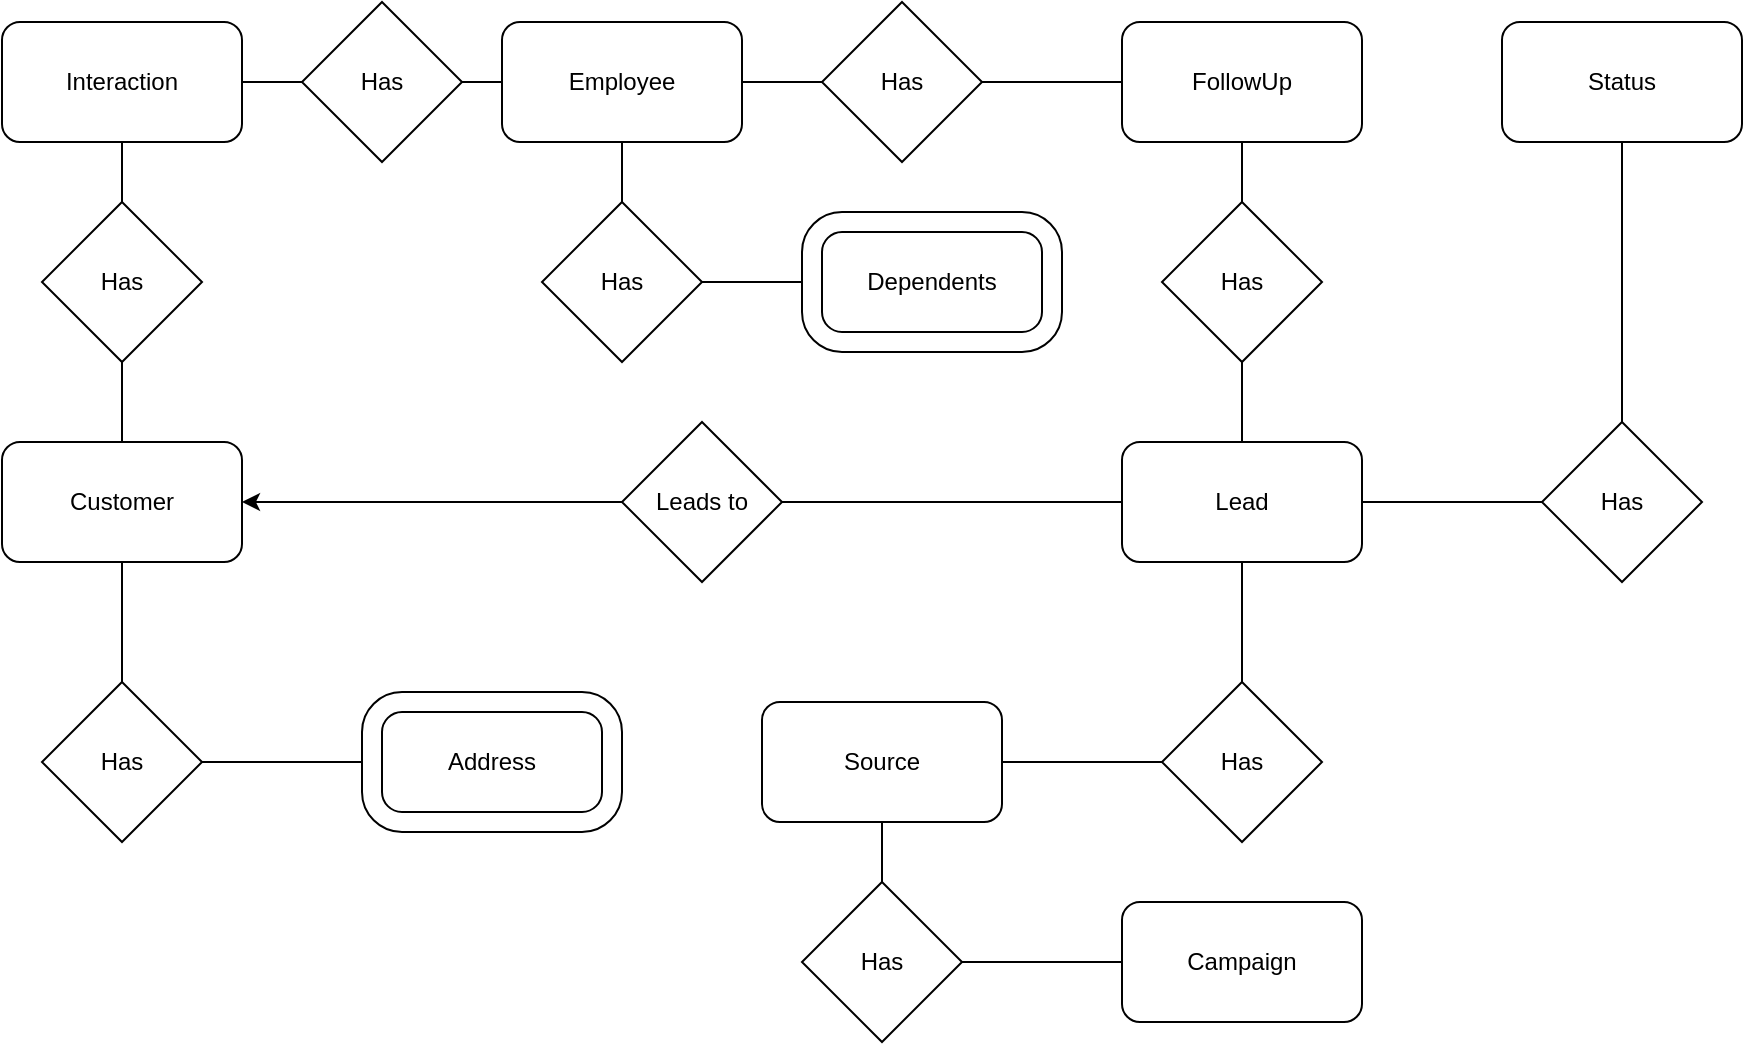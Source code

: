<mxfile version="27.0.9">
  <diagram name="Page-1" id="8sQqAwXPiCQdWm5QxgjP">
    <mxGraphModel dx="1149" dy="600" grid="1" gridSize="10" guides="1" tooltips="1" connect="1" arrows="1" fold="1" page="1" pageScale="1" pageWidth="850" pageHeight="1100" math="0" shadow="0">
      <root>
        <mxCell id="0" />
        <mxCell id="1" parent="0" />
        <mxCell id="ETelCBclH9HvLKyW6j6P-1" value="Customer" style="rounded=1;whiteSpace=wrap;html=1;" vertex="1" parent="1">
          <mxGeometry x="20" y="320" width="120" height="60" as="geometry" />
        </mxCell>
        <mxCell id="ETelCBclH9HvLKyW6j6P-2" value="Address" style="rounded=1;whiteSpace=wrap;html=1;" vertex="1" parent="1">
          <mxGeometry x="205" y="450" width="120" height="60" as="geometry" />
        </mxCell>
        <mxCell id="ETelCBclH9HvLKyW6j6P-3" value="Employee" style="rounded=1;whiteSpace=wrap;html=1;" vertex="1" parent="1">
          <mxGeometry x="270" y="110" width="120" height="60" as="geometry" />
        </mxCell>
        <mxCell id="ETelCBclH9HvLKyW6j6P-4" value="Lead" style="rounded=1;whiteSpace=wrap;html=1;" vertex="1" parent="1">
          <mxGeometry x="580" y="320" width="120" height="60" as="geometry" />
        </mxCell>
        <mxCell id="ETelCBclH9HvLKyW6j6P-6" value="Status" style="rounded=1;whiteSpace=wrap;html=1;" vertex="1" parent="1">
          <mxGeometry x="770" y="110" width="120" height="60" as="geometry" />
        </mxCell>
        <mxCell id="ETelCBclH9HvLKyW6j6P-7" value="Interaction" style="rounded=1;whiteSpace=wrap;html=1;" vertex="1" parent="1">
          <mxGeometry x="20" y="110" width="120" height="60" as="geometry" />
        </mxCell>
        <mxCell id="ETelCBclH9HvLKyW6j6P-8" value="FollowUp" style="rounded=1;whiteSpace=wrap;html=1;" vertex="1" parent="1">
          <mxGeometry x="580" y="110" width="120" height="60" as="geometry" />
        </mxCell>
        <mxCell id="ETelCBclH9HvLKyW6j6P-10" value="Campaign" style="rounded=1;whiteSpace=wrap;html=1;" vertex="1" parent="1">
          <mxGeometry x="580" y="550" width="120" height="60" as="geometry" />
        </mxCell>
        <mxCell id="ETelCBclH9HvLKyW6j6P-11" value="Has" style="rhombus;whiteSpace=wrap;html=1;" vertex="1" parent="1">
          <mxGeometry x="40" y="440" width="80" height="80" as="geometry" />
        </mxCell>
        <mxCell id="ETelCBclH9HvLKyW6j6P-12" value="" style="endArrow=none;html=1;rounded=0;entryX=0.5;entryY=1;entryDx=0;entryDy=0;exitX=0.5;exitY=0;exitDx=0;exitDy=0;" edge="1" parent="1" source="ETelCBclH9HvLKyW6j6P-11" target="ETelCBclH9HvLKyW6j6P-1">
          <mxGeometry width="50" height="50" relative="1" as="geometry">
            <mxPoint x="520" y="540" as="sourcePoint" />
            <mxPoint x="570" y="490" as="targetPoint" />
            <Array as="points" />
          </mxGeometry>
        </mxCell>
        <mxCell id="ETelCBclH9HvLKyW6j6P-13" value="" style="endArrow=none;html=1;rounded=0;exitX=0;exitY=0.5;exitDx=0;exitDy=0;entryX=1;entryY=0.5;entryDx=0;entryDy=0;" edge="1" parent="1" source="ETelCBclH9HvLKyW6j6P-2" target="ETelCBclH9HvLKyW6j6P-11">
          <mxGeometry width="50" height="50" relative="1" as="geometry">
            <mxPoint x="450" y="540" as="sourcePoint" />
            <mxPoint x="-50" y="440" as="targetPoint" />
          </mxGeometry>
        </mxCell>
        <mxCell id="ETelCBclH9HvLKyW6j6P-14" value="Has" style="rhombus;whiteSpace=wrap;html=1;" vertex="1" parent="1">
          <mxGeometry x="600" y="440" width="80" height="80" as="geometry" />
        </mxCell>
        <mxCell id="ETelCBclH9HvLKyW6j6P-15" value="" style="endArrow=none;html=1;rounded=0;exitX=0.5;exitY=1;exitDx=0;exitDy=0;" edge="1" parent="1" source="ETelCBclH9HvLKyW6j6P-4" target="ETelCBclH9HvLKyW6j6P-14">
          <mxGeometry width="50" height="50" relative="1" as="geometry">
            <mxPoint x="450" y="410" as="sourcePoint" />
            <mxPoint x="500" y="360" as="targetPoint" />
          </mxGeometry>
        </mxCell>
        <mxCell id="ETelCBclH9HvLKyW6j6P-16" value="" style="endArrow=none;html=1;rounded=0;exitX=1;exitY=0.5;exitDx=0;exitDy=0;" edge="1" parent="1" source="ETelCBclH9HvLKyW6j6P-42" target="ETelCBclH9HvLKyW6j6P-14">
          <mxGeometry width="50" height="50" relative="1" as="geometry">
            <mxPoint x="640" y="620" as="sourcePoint" />
            <mxPoint x="500" y="360" as="targetPoint" />
          </mxGeometry>
        </mxCell>
        <mxCell id="ETelCBclH9HvLKyW6j6P-17" value="Has" style="rhombus;whiteSpace=wrap;html=1;" vertex="1" parent="1">
          <mxGeometry x="790" y="310" width="80" height="80" as="geometry" />
        </mxCell>
        <mxCell id="ETelCBclH9HvLKyW6j6P-18" value="" style="endArrow=none;html=1;rounded=0;exitX=0;exitY=0.5;exitDx=0;exitDy=0;entryX=1;entryY=0.5;entryDx=0;entryDy=0;" edge="1" parent="1" source="ETelCBclH9HvLKyW6j6P-17" target="ETelCBclH9HvLKyW6j6P-4">
          <mxGeometry width="50" height="50" relative="1" as="geometry">
            <mxPoint x="450" y="410" as="sourcePoint" />
            <mxPoint x="710" y="340" as="targetPoint" />
          </mxGeometry>
        </mxCell>
        <mxCell id="ETelCBclH9HvLKyW6j6P-19" value="" style="endArrow=none;html=1;rounded=0;exitX=0.5;exitY=1;exitDx=0;exitDy=0;entryX=0.5;entryY=0;entryDx=0;entryDy=0;" edge="1" parent="1" source="ETelCBclH9HvLKyW6j6P-6" target="ETelCBclH9HvLKyW6j6P-17">
          <mxGeometry width="50" height="50" relative="1" as="geometry">
            <mxPoint x="450" y="410" as="sourcePoint" />
            <mxPoint x="500" y="360" as="targetPoint" />
          </mxGeometry>
        </mxCell>
        <mxCell id="ETelCBclH9HvLKyW6j6P-20" value="Has" style="rhombus;whiteSpace=wrap;html=1;" vertex="1" parent="1">
          <mxGeometry x="170" y="100" width="80" height="80" as="geometry" />
        </mxCell>
        <mxCell id="ETelCBclH9HvLKyW6j6P-21" value="" style="endArrow=none;html=1;rounded=0;entryX=1;entryY=0.5;entryDx=0;entryDy=0;exitX=0;exitY=0.5;exitDx=0;exitDy=0;" edge="1" parent="1" source="ETelCBclH9HvLKyW6j6P-3" target="ETelCBclH9HvLKyW6j6P-20">
          <mxGeometry width="50" height="50" relative="1" as="geometry">
            <mxPoint x="450" y="290" as="sourcePoint" />
            <mxPoint x="500" y="240" as="targetPoint" />
          </mxGeometry>
        </mxCell>
        <mxCell id="ETelCBclH9HvLKyW6j6P-22" value="" style="endArrow=none;html=1;rounded=0;entryX=0;entryY=0.5;entryDx=0;entryDy=0;" edge="1" parent="1" source="ETelCBclH9HvLKyW6j6P-7" target="ETelCBclH9HvLKyW6j6P-20">
          <mxGeometry width="50" height="50" relative="1" as="geometry">
            <mxPoint x="450" y="290" as="sourcePoint" />
            <mxPoint x="500" y="240" as="targetPoint" />
          </mxGeometry>
        </mxCell>
        <mxCell id="ETelCBclH9HvLKyW6j6P-23" value="Has" style="rhombus;whiteSpace=wrap;html=1;" vertex="1" parent="1">
          <mxGeometry x="40" y="200" width="80" height="80" as="geometry" />
        </mxCell>
        <mxCell id="ETelCBclH9HvLKyW6j6P-24" value="" style="endArrow=none;html=1;rounded=0;entryX=0.5;entryY=1;entryDx=0;entryDy=0;exitX=0.5;exitY=0;exitDx=0;exitDy=0;" edge="1" parent="1" source="ETelCBclH9HvLKyW6j6P-23" target="ETelCBclH9HvLKyW6j6P-7">
          <mxGeometry width="50" height="50" relative="1" as="geometry">
            <mxPoint x="200" y="290" as="sourcePoint" />
            <mxPoint x="200" y="210" as="targetPoint" />
            <Array as="points" />
          </mxGeometry>
        </mxCell>
        <mxCell id="ETelCBclH9HvLKyW6j6P-25" value="" style="endArrow=none;html=1;rounded=0;entryX=0.5;entryY=1;entryDx=0;entryDy=0;exitX=0.5;exitY=0;exitDx=0;exitDy=0;" edge="1" parent="1" source="ETelCBclH9HvLKyW6j6P-1" target="ETelCBclH9HvLKyW6j6P-23">
          <mxGeometry width="50" height="50" relative="1" as="geometry">
            <mxPoint x="150" y="340" as="sourcePoint" />
            <mxPoint x="150" y="260" as="targetPoint" />
            <Array as="points" />
          </mxGeometry>
        </mxCell>
        <mxCell id="ETelCBclH9HvLKyW6j6P-27" value="Has" style="rhombus;whiteSpace=wrap;html=1;" vertex="1" parent="1">
          <mxGeometry x="420" y="540" width="80" height="80" as="geometry" />
        </mxCell>
        <mxCell id="ETelCBclH9HvLKyW6j6P-28" value="" style="endArrow=none;html=1;rounded=0;entryX=0;entryY=0.5;entryDx=0;entryDy=0;exitX=1;exitY=0.5;exitDx=0;exitDy=0;" edge="1" parent="1" source="ETelCBclH9HvLKyW6j6P-27" target="ETelCBclH9HvLKyW6j6P-10">
          <mxGeometry width="50" height="50" relative="1" as="geometry">
            <mxPoint x="450" y="410" as="sourcePoint" />
            <mxPoint x="500" y="360" as="targetPoint" />
          </mxGeometry>
        </mxCell>
        <mxCell id="ETelCBclH9HvLKyW6j6P-30" value="Has" style="rhombus;whiteSpace=wrap;html=1;" vertex="1" parent="1">
          <mxGeometry x="430" y="100" width="80" height="80" as="geometry" />
        </mxCell>
        <mxCell id="ETelCBclH9HvLKyW6j6P-31" value="" style="endArrow=none;html=1;rounded=0;entryX=1;entryY=0.5;entryDx=0;entryDy=0;exitX=0;exitY=0.5;exitDx=0;exitDy=0;" edge="1" parent="1" source="ETelCBclH9HvLKyW6j6P-30" target="ETelCBclH9HvLKyW6j6P-3">
          <mxGeometry width="50" height="50" relative="1" as="geometry">
            <mxPoint x="450" y="290" as="sourcePoint" />
            <mxPoint x="500" y="240" as="targetPoint" />
          </mxGeometry>
        </mxCell>
        <mxCell id="ETelCBclH9HvLKyW6j6P-33" value="Has" style="rhombus;whiteSpace=wrap;html=1;" vertex="1" parent="1">
          <mxGeometry x="600" y="200" width="80" height="80" as="geometry" />
        </mxCell>
        <mxCell id="ETelCBclH9HvLKyW6j6P-34" value="" style="endArrow=none;html=1;rounded=0;entryX=0.5;entryY=0;entryDx=0;entryDy=0;exitX=0.5;exitY=1;exitDx=0;exitDy=0;" edge="1" parent="1" source="ETelCBclH9HvLKyW6j6P-33" target="ETelCBclH9HvLKyW6j6P-4">
          <mxGeometry width="50" height="50" relative="1" as="geometry">
            <mxPoint x="450" y="410" as="sourcePoint" />
            <mxPoint x="500" y="360" as="targetPoint" />
          </mxGeometry>
        </mxCell>
        <mxCell id="ETelCBclH9HvLKyW6j6P-35" value="" style="endArrow=none;html=1;rounded=0;entryX=0.5;entryY=0;entryDx=0;entryDy=0;exitX=0.5;exitY=1;exitDx=0;exitDy=0;" edge="1" parent="1" source="ETelCBclH9HvLKyW6j6P-8" target="ETelCBclH9HvLKyW6j6P-33">
          <mxGeometry width="50" height="50" relative="1" as="geometry">
            <mxPoint x="450" y="410" as="sourcePoint" />
            <mxPoint x="500" y="360" as="targetPoint" />
          </mxGeometry>
        </mxCell>
        <mxCell id="ETelCBclH9HvLKyW6j6P-40" value="" style="verticalLabelPosition=bottom;verticalAlign=top;html=1;shape=mxgraph.basic.rounded_frame;dx=10;whiteSpace=wrap;" vertex="1" parent="1">
          <mxGeometry x="200" y="445" width="130" height="70" as="geometry" />
        </mxCell>
        <mxCell id="ETelCBclH9HvLKyW6j6P-42" value="Source" style="rounded=1;whiteSpace=wrap;html=1;" vertex="1" parent="1">
          <mxGeometry x="400" y="450" width="120" height="60" as="geometry" />
        </mxCell>
        <mxCell id="ETelCBclH9HvLKyW6j6P-44" value="" style="endArrow=none;html=1;rounded=0;entryX=1;entryY=0.5;entryDx=0;entryDy=0;exitX=0;exitY=0.5;exitDx=0;exitDy=0;" edge="1" parent="1" source="ETelCBclH9HvLKyW6j6P-8" target="ETelCBclH9HvLKyW6j6P-30">
          <mxGeometry width="50" height="50" relative="1" as="geometry">
            <mxPoint x="500" y="320" as="sourcePoint" />
            <mxPoint x="550" y="270" as="targetPoint" />
          </mxGeometry>
        </mxCell>
        <mxCell id="ETelCBclH9HvLKyW6j6P-45" value="Has" style="rhombus;whiteSpace=wrap;html=1;" vertex="1" parent="1">
          <mxGeometry x="290" y="200" width="80" height="80" as="geometry" />
        </mxCell>
        <mxCell id="ETelCBclH9HvLKyW6j6P-46" value="" style="endArrow=none;html=1;rounded=0;entryX=0.5;entryY=1;entryDx=0;entryDy=0;exitX=0.5;exitY=0;exitDx=0;exitDy=0;" edge="1" parent="1" source="ETelCBclH9HvLKyW6j6P-45" target="ETelCBclH9HvLKyW6j6P-3">
          <mxGeometry width="50" height="50" relative="1" as="geometry">
            <mxPoint x="330" y="210" as="sourcePoint" />
            <mxPoint x="550" y="270" as="targetPoint" />
          </mxGeometry>
        </mxCell>
        <mxCell id="ETelCBclH9HvLKyW6j6P-47" value="" style="endArrow=none;html=1;rounded=0;entryX=1;entryY=0.5;entryDx=0;entryDy=0;exitX=0;exitY=0.5;exitDx=0;exitDy=0;exitPerimeter=0;" edge="1" parent="1" source="ETelCBclH9HvLKyW6j6P-49" target="ETelCBclH9HvLKyW6j6P-45">
          <mxGeometry width="50" height="50" relative="1" as="geometry">
            <mxPoint x="680" y="70" as="sourcePoint" />
            <mxPoint x="550" y="270" as="targetPoint" />
            <Array as="points" />
          </mxGeometry>
        </mxCell>
        <mxCell id="ETelCBclH9HvLKyW6j6P-48" value="Dependents" style="rounded=1;whiteSpace=wrap;html=1;" vertex="1" parent="1">
          <mxGeometry x="425" y="210" width="120" height="60" as="geometry" />
        </mxCell>
        <mxCell id="ETelCBclH9HvLKyW6j6P-49" value="" style="verticalLabelPosition=bottom;verticalAlign=top;html=1;shape=mxgraph.basic.rounded_frame;dx=10;whiteSpace=wrap;" vertex="1" parent="1">
          <mxGeometry x="420" y="205" width="130" height="70" as="geometry" />
        </mxCell>
        <mxCell id="ETelCBclH9HvLKyW6j6P-51" value="Leads to" style="rhombus;whiteSpace=wrap;html=1;" vertex="1" parent="1">
          <mxGeometry x="330" y="310" width="80" height="80" as="geometry" />
        </mxCell>
        <mxCell id="ETelCBclH9HvLKyW6j6P-52" value="" style="endArrow=classic;html=1;rounded=0;entryX=1;entryY=0.5;entryDx=0;entryDy=0;exitX=0;exitY=0.5;exitDx=0;exitDy=0;" edge="1" parent="1" source="ETelCBclH9HvLKyW6j6P-51" target="ETelCBclH9HvLKyW6j6P-1">
          <mxGeometry width="50" height="50" relative="1" as="geometry">
            <mxPoint x="350" y="330" as="sourcePoint" />
            <mxPoint x="400" y="280" as="targetPoint" />
          </mxGeometry>
        </mxCell>
        <mxCell id="ETelCBclH9HvLKyW6j6P-53" value="" style="endArrow=none;html=1;rounded=0;exitX=1;exitY=0.5;exitDx=0;exitDy=0;entryX=0;entryY=0.5;entryDx=0;entryDy=0;" edge="1" parent="1" source="ETelCBclH9HvLKyW6j6P-51" target="ETelCBclH9HvLKyW6j6P-4">
          <mxGeometry width="50" height="50" relative="1" as="geometry">
            <mxPoint x="350" y="330" as="sourcePoint" />
            <mxPoint x="580" y="350" as="targetPoint" />
          </mxGeometry>
        </mxCell>
        <mxCell id="ETelCBclH9HvLKyW6j6P-58" value="" style="endArrow=none;html=1;rounded=0;entryX=0.5;entryY=1;entryDx=0;entryDy=0;" edge="1" parent="1" source="ETelCBclH9HvLKyW6j6P-27" target="ETelCBclH9HvLKyW6j6P-42">
          <mxGeometry width="50" height="50" relative="1" as="geometry">
            <mxPoint x="490" y="410" as="sourcePoint" />
            <mxPoint x="540" y="360" as="targetPoint" />
          </mxGeometry>
        </mxCell>
      </root>
    </mxGraphModel>
  </diagram>
</mxfile>
